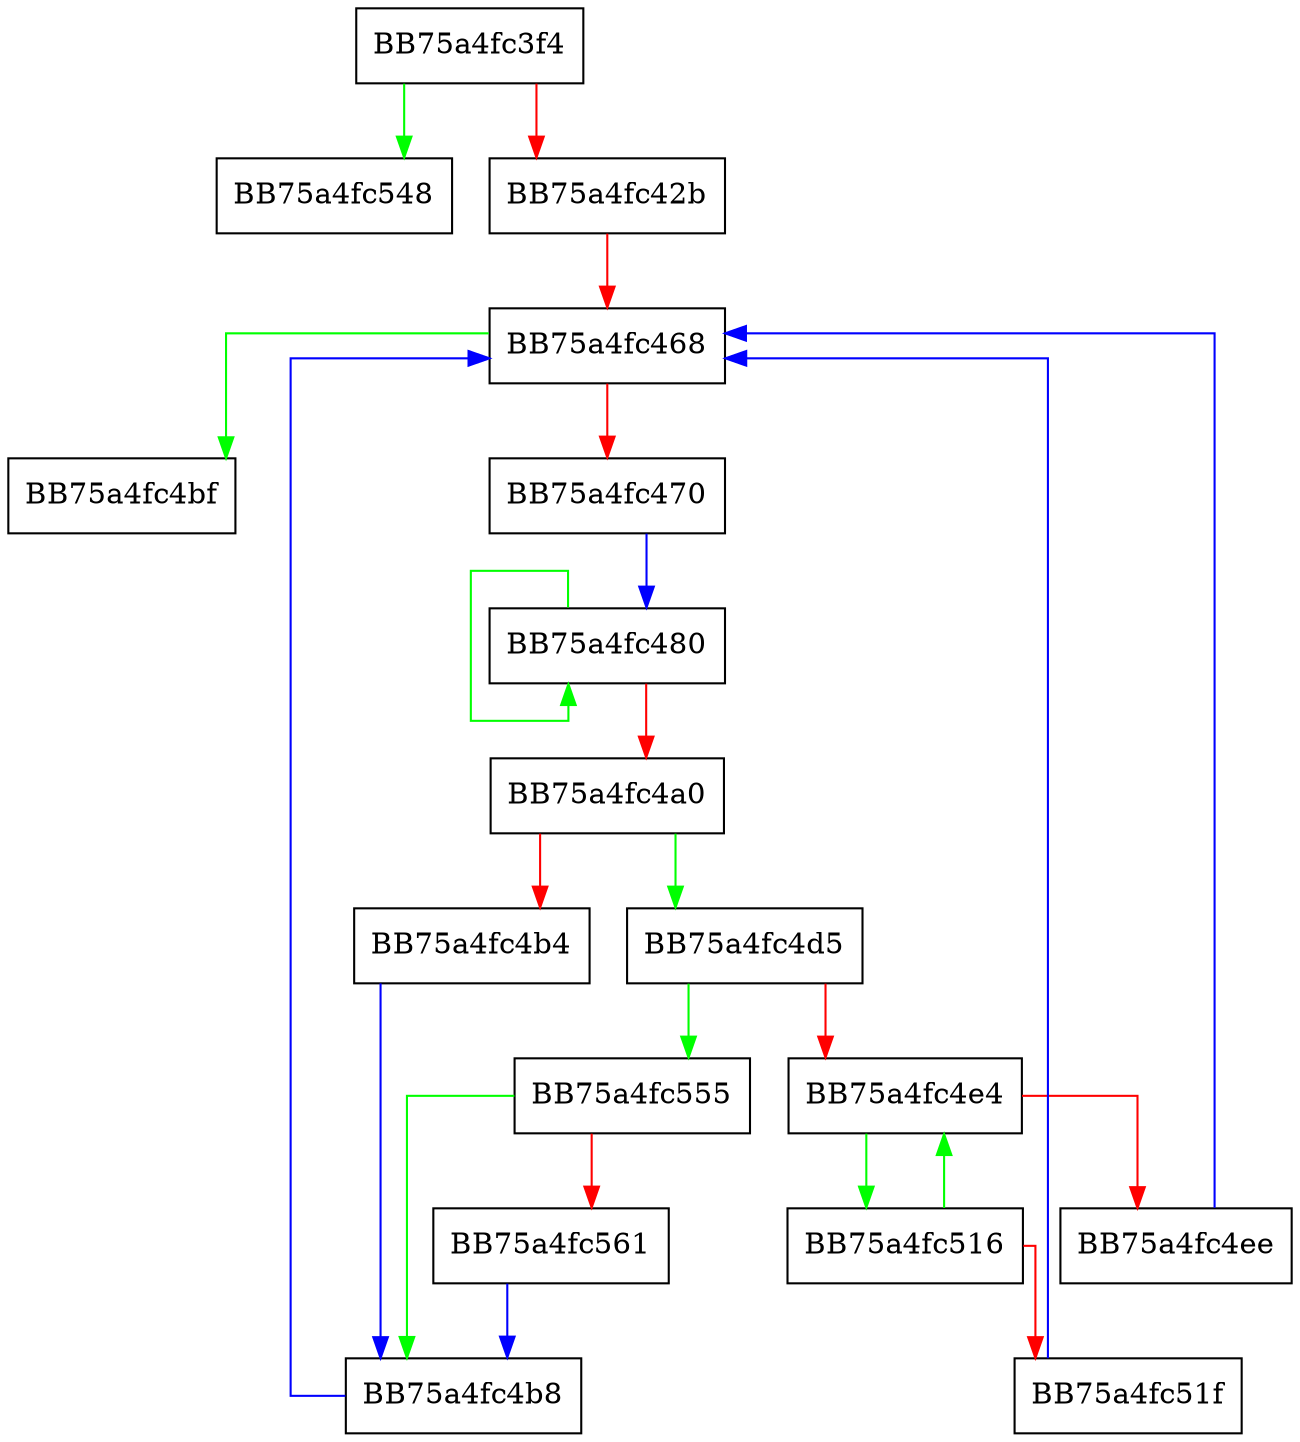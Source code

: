 digraph _Forced_rehash {
  node [shape="box"];
  graph [splines=ortho];
  BB75a4fc3f4 -> BB75a4fc548 [color="green"];
  BB75a4fc3f4 -> BB75a4fc42b [color="red"];
  BB75a4fc42b -> BB75a4fc468 [color="red"];
  BB75a4fc468 -> BB75a4fc4bf [color="green"];
  BB75a4fc468 -> BB75a4fc470 [color="red"];
  BB75a4fc470 -> BB75a4fc480 [color="blue"];
  BB75a4fc480 -> BB75a4fc480 [color="green"];
  BB75a4fc480 -> BB75a4fc4a0 [color="red"];
  BB75a4fc4a0 -> BB75a4fc4d5 [color="green"];
  BB75a4fc4a0 -> BB75a4fc4b4 [color="red"];
  BB75a4fc4b4 -> BB75a4fc4b8 [color="blue"];
  BB75a4fc4b8 -> BB75a4fc468 [color="blue"];
  BB75a4fc4d5 -> BB75a4fc555 [color="green"];
  BB75a4fc4d5 -> BB75a4fc4e4 [color="red"];
  BB75a4fc4e4 -> BB75a4fc516 [color="green"];
  BB75a4fc4e4 -> BB75a4fc4ee [color="red"];
  BB75a4fc4ee -> BB75a4fc468 [color="blue"];
  BB75a4fc516 -> BB75a4fc4e4 [color="green"];
  BB75a4fc516 -> BB75a4fc51f [color="red"];
  BB75a4fc51f -> BB75a4fc468 [color="blue"];
  BB75a4fc555 -> BB75a4fc4b8 [color="green"];
  BB75a4fc555 -> BB75a4fc561 [color="red"];
  BB75a4fc561 -> BB75a4fc4b8 [color="blue"];
}